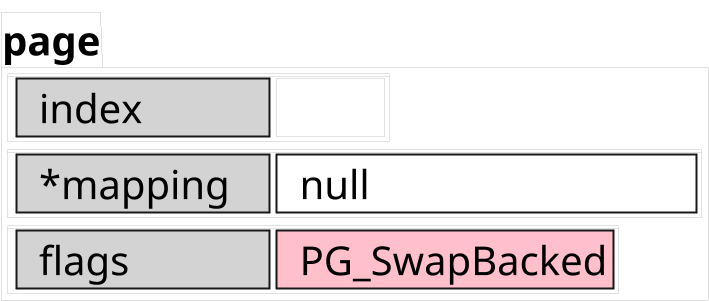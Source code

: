 @startuml

skinparam ComponentStyle rectangle
scale 1/5

skinparam Component {
    FontSize 200
    FontColor black
    BorderThickness 10
    BackgroundColor transparent
}


skinparam Card {
    FontSize 0
    FontColor black
    BorderThickness 0
    BackgroundColor transparent
}


skinparam Package {
    FontSize 200
    FontColor black
    BorderThickness 0
    BackgroundColor transparent
}


skinparam Rectangle {
    FontSize 200
    FontColor transparent
    BorderThickness 0
    BackgroundColor transparent
}

package "page" as pack_name {
card p0 {
	' components
	component "  index\t\t" as p0_c0 #LightGrey
	rectangle "blank" as p0_c1 #transparent
	' layout
	p0_c0-right[hidden]-p0_c1
}

card p1 {
	' components
	component "  *mapping\t" as p1_c0 #LightGrey
	component "  null\t\t\t\t" as p1_c1 #transparent
	' layout
	p1_c0-right[hidden]-p1_c1
}

card p2 {
	' components
	component "  flags\t\t" as p2_c0 #LightGrey
	component "  PG_SwapBacked\t" as p2_c1 #Pink
	' layout
	p2_c0-right[hidden]-p2_c1
}

p0-down[hidden]-p1
p1-down[hidden]-p2
}

@enduml
